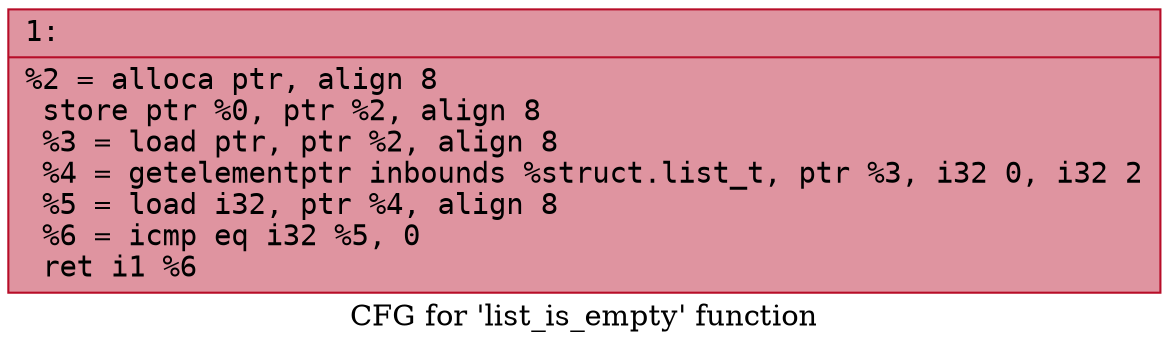 digraph "CFG for 'list_is_empty' function" {
	label="CFG for 'list_is_empty' function";

	Node0x60000202c140 [shape=record,color="#b70d28ff", style=filled, fillcolor="#b70d2870" fontname="Courier",label="{1:\l|  %2 = alloca ptr, align 8\l  store ptr %0, ptr %2, align 8\l  %3 = load ptr, ptr %2, align 8\l  %4 = getelementptr inbounds %struct.list_t, ptr %3, i32 0, i32 2\l  %5 = load i32, ptr %4, align 8\l  %6 = icmp eq i32 %5, 0\l  ret i1 %6\l}"];
}
